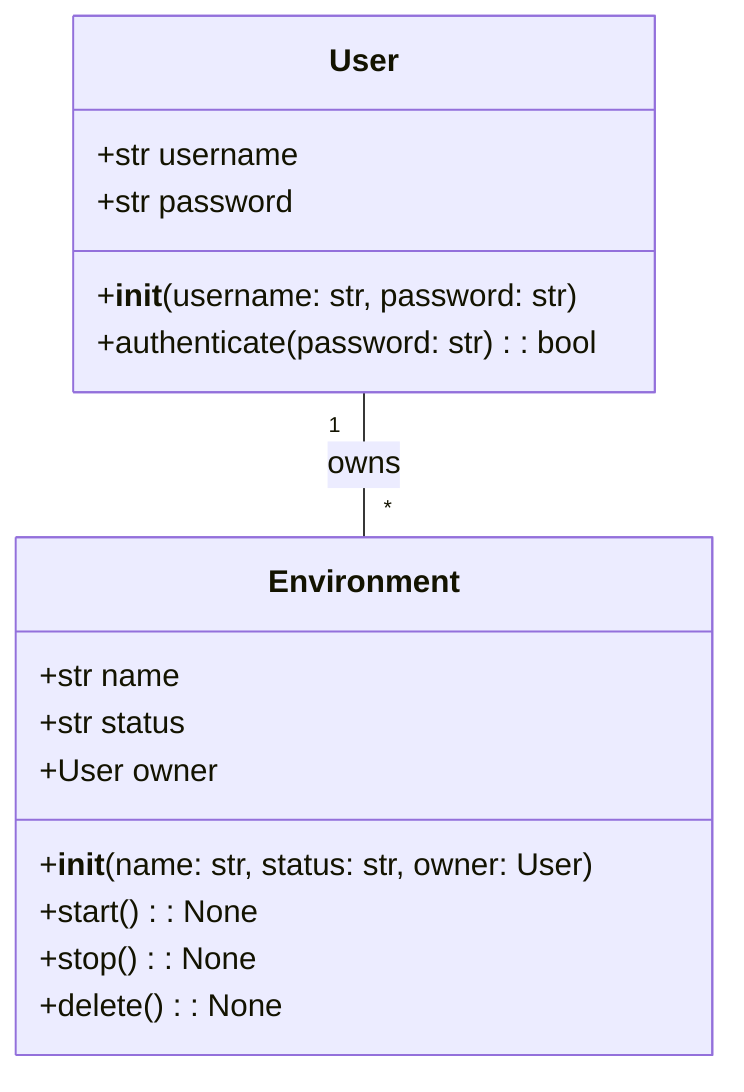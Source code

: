 classDiagram
    class User{
        +str username
        +str password
        +__init__(username: str, password: str)
        +authenticate(password: str): bool
    }
    class Environment{
        +str name
        +str status
        +User owner
        +__init__(name: str, status: str, owner: User)
        +start(): None
        +stop(): None
        +delete(): None
    }
    User "1" -- "*" Environment: owns